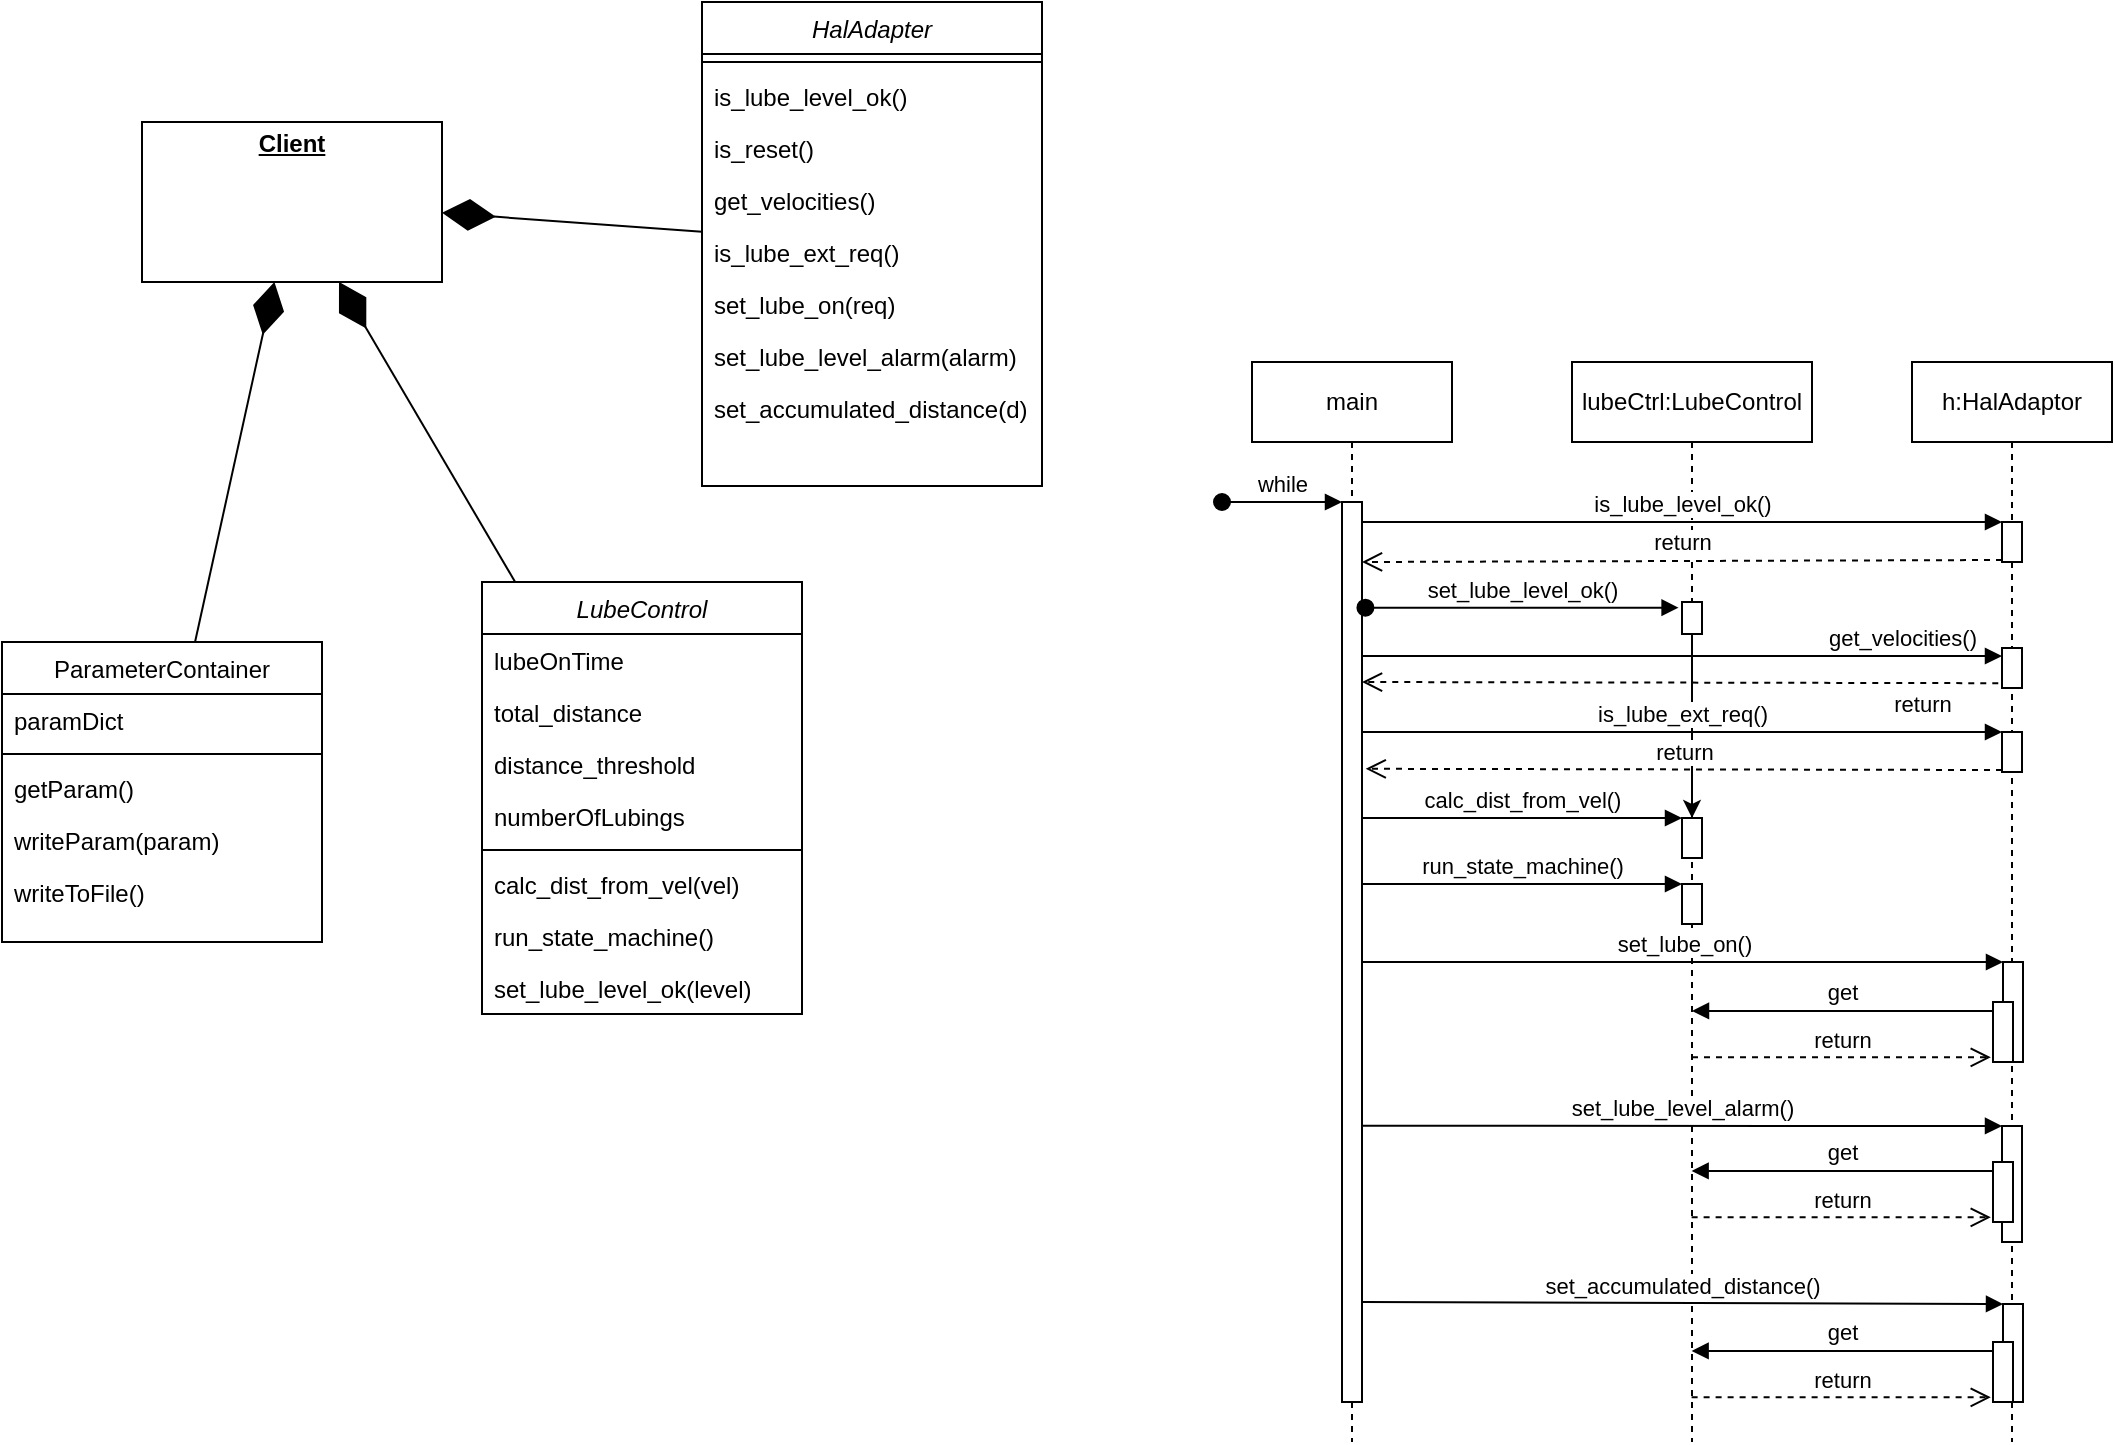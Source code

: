 <mxfile version="17.2.4" type="device"><diagram id="C5RBs43oDa-KdzZeNtuy" name="Page-1"><mxGraphModel dx="969" dy="732" grid="1" gridSize="10" guides="1" tooltips="1" connect="1" arrows="1" fold="1" page="1" pageScale="1" pageWidth="1169" pageHeight="827" math="0" shadow="0"><root><mxCell id="WIyWlLk6GJQsqaUBKTNV-0"/><mxCell id="WIyWlLk6GJQsqaUBKTNV-1" parent="WIyWlLk6GJQsqaUBKTNV-0"/><mxCell id="zkfFHV4jXpPFQw0GAbJ--0" value="LubeControl" style="swimlane;fontStyle=2;align=center;verticalAlign=top;childLayout=stackLayout;horizontal=1;startSize=26;horizontalStack=0;resizeParent=1;resizeLast=0;collapsible=1;marginBottom=0;rounded=0;shadow=0;strokeWidth=1;" parent="WIyWlLk6GJQsqaUBKTNV-1" vertex="1"><mxGeometry x="290" y="350" width="160" height="216" as="geometry"><mxRectangle x="230" y="140" width="160" height="26" as="alternateBounds"/></mxGeometry></mxCell><mxCell id="zkfFHV4jXpPFQw0GAbJ--1" value="lubeOnTime" style="text;align=left;verticalAlign=top;spacingLeft=4;spacingRight=4;overflow=hidden;rotatable=0;points=[[0,0.5],[1,0.5]];portConstraint=eastwest;" parent="zkfFHV4jXpPFQw0GAbJ--0" vertex="1"><mxGeometry y="26" width="160" height="26" as="geometry"/></mxCell><mxCell id="zkfFHV4jXpPFQw0GAbJ--2" value="total_distance" style="text;align=left;verticalAlign=top;spacingLeft=4;spacingRight=4;overflow=hidden;rotatable=0;points=[[0,0.5],[1,0.5]];portConstraint=eastwest;rounded=0;shadow=0;html=0;" parent="zkfFHV4jXpPFQw0GAbJ--0" vertex="1"><mxGeometry y="52" width="160" height="26" as="geometry"/></mxCell><mxCell id="zkfFHV4jXpPFQw0GAbJ--3" value="distance_threshold" style="text;align=left;verticalAlign=top;spacingLeft=4;spacingRight=4;overflow=hidden;rotatable=0;points=[[0,0.5],[1,0.5]];portConstraint=eastwest;rounded=0;shadow=0;html=0;" parent="zkfFHV4jXpPFQw0GAbJ--0" vertex="1"><mxGeometry y="78" width="160" height="26" as="geometry"/></mxCell><mxCell id="XJZl6tjJVROQnaD0av5X-0" value="numberOfLubings" style="text;align=left;verticalAlign=top;spacingLeft=4;spacingRight=4;overflow=hidden;rotatable=0;points=[[0,0.5],[1,0.5]];portConstraint=eastwest;rounded=0;shadow=0;html=0;" vertex="1" parent="zkfFHV4jXpPFQw0GAbJ--0"><mxGeometry y="104" width="160" height="26" as="geometry"/></mxCell><mxCell id="zkfFHV4jXpPFQw0GAbJ--4" value="" style="line;html=1;strokeWidth=1;align=left;verticalAlign=middle;spacingTop=-1;spacingLeft=3;spacingRight=3;rotatable=0;labelPosition=right;points=[];portConstraint=eastwest;" parent="zkfFHV4jXpPFQw0GAbJ--0" vertex="1"><mxGeometry y="130" width="160" height="8" as="geometry"/></mxCell><mxCell id="zkfFHV4jXpPFQw0GAbJ--5" value="calc_dist_from_vel(vel)" style="text;align=left;verticalAlign=top;spacingLeft=4;spacingRight=4;overflow=hidden;rotatable=0;points=[[0,0.5],[1,0.5]];portConstraint=eastwest;" parent="zkfFHV4jXpPFQw0GAbJ--0" vertex="1"><mxGeometry y="138" width="160" height="26" as="geometry"/></mxCell><mxCell id="XJZl6tjJVROQnaD0av5X-1" value="run_state_machine()" style="text;align=left;verticalAlign=top;spacingLeft=4;spacingRight=4;overflow=hidden;rotatable=0;points=[[0,0.5],[1,0.5]];portConstraint=eastwest;" vertex="1" parent="zkfFHV4jXpPFQw0GAbJ--0"><mxGeometry y="164" width="160" height="26" as="geometry"/></mxCell><mxCell id="XJZl6tjJVROQnaD0av5X-2" value="set_lube_level_ok(level)" style="text;align=left;verticalAlign=top;spacingLeft=4;spacingRight=4;overflow=hidden;rotatable=0;points=[[0,0.5],[1,0.5]];portConstraint=eastwest;" vertex="1" parent="zkfFHV4jXpPFQw0GAbJ--0"><mxGeometry y="190" width="160" height="26" as="geometry"/></mxCell><mxCell id="zkfFHV4jXpPFQw0GAbJ--17" value="ParameterContainer" style="swimlane;fontStyle=0;align=center;verticalAlign=top;childLayout=stackLayout;horizontal=1;startSize=26;horizontalStack=0;resizeParent=1;resizeLast=0;collapsible=1;marginBottom=0;rounded=0;shadow=0;strokeWidth=1;" parent="WIyWlLk6GJQsqaUBKTNV-1" vertex="1"><mxGeometry x="50" y="380" width="160" height="150" as="geometry"><mxRectangle x="550" y="140" width="160" height="26" as="alternateBounds"/></mxGeometry></mxCell><mxCell id="zkfFHV4jXpPFQw0GAbJ--18" value="paramDict" style="text;align=left;verticalAlign=top;spacingLeft=4;spacingRight=4;overflow=hidden;rotatable=0;points=[[0,0.5],[1,0.5]];portConstraint=eastwest;" parent="zkfFHV4jXpPFQw0GAbJ--17" vertex="1"><mxGeometry y="26" width="160" height="26" as="geometry"/></mxCell><mxCell id="zkfFHV4jXpPFQw0GAbJ--23" value="" style="line;html=1;strokeWidth=1;align=left;verticalAlign=middle;spacingTop=-1;spacingLeft=3;spacingRight=3;rotatable=0;labelPosition=right;points=[];portConstraint=eastwest;" parent="zkfFHV4jXpPFQw0GAbJ--17" vertex="1"><mxGeometry y="52" width="160" height="8" as="geometry"/></mxCell><mxCell id="zkfFHV4jXpPFQw0GAbJ--24" value="getParam()" style="text;align=left;verticalAlign=top;spacingLeft=4;spacingRight=4;overflow=hidden;rotatable=0;points=[[0,0.5],[1,0.5]];portConstraint=eastwest;" parent="zkfFHV4jXpPFQw0GAbJ--17" vertex="1"><mxGeometry y="60" width="160" height="26" as="geometry"/></mxCell><mxCell id="zkfFHV4jXpPFQw0GAbJ--25" value="writeParam(param)" style="text;align=left;verticalAlign=top;spacingLeft=4;spacingRight=4;overflow=hidden;rotatable=0;points=[[0,0.5],[1,0.5]];portConstraint=eastwest;" parent="zkfFHV4jXpPFQw0GAbJ--17" vertex="1"><mxGeometry y="86" width="160" height="26" as="geometry"/></mxCell><mxCell id="XJZl6tjJVROQnaD0av5X-8" value="writeToFile()" style="text;align=left;verticalAlign=top;spacingLeft=4;spacingRight=4;overflow=hidden;rotatable=0;points=[[0,0.5],[1,0.5]];portConstraint=eastwest;" vertex="1" parent="zkfFHV4jXpPFQw0GAbJ--17"><mxGeometry y="112" width="160" height="26" as="geometry"/></mxCell><mxCell id="XJZl6tjJVROQnaD0av5X-3" value="main" style="shape=umlLifeline;perimeter=lifelinePerimeter;whiteSpace=wrap;html=1;container=1;collapsible=0;recursiveResize=0;outlineConnect=0;" vertex="1" parent="WIyWlLk6GJQsqaUBKTNV-1"><mxGeometry x="675" y="240" width="100" height="540" as="geometry"/></mxCell><mxCell id="XJZl6tjJVROQnaD0av5X-4" value="" style="html=1;points=[];perimeter=orthogonalPerimeter;" vertex="1" parent="XJZl6tjJVROQnaD0av5X-3"><mxGeometry x="45" y="70" width="10" height="450" as="geometry"/></mxCell><mxCell id="XJZl6tjJVROQnaD0av5X-5" value="while" style="html=1;verticalAlign=bottom;startArrow=oval;endArrow=block;startSize=8;rounded=0;" edge="1" target="XJZl6tjJVROQnaD0av5X-4" parent="XJZl6tjJVROQnaD0av5X-3"><mxGeometry relative="1" as="geometry"><mxPoint x="-15" y="70" as="sourcePoint"/></mxGeometry></mxCell><mxCell id="XJZl6tjJVROQnaD0av5X-6" value="lubeCtrl:LubeControl" style="shape=umlLifeline;perimeter=lifelinePerimeter;whiteSpace=wrap;html=1;container=1;collapsible=0;recursiveResize=0;outlineConnect=0;" vertex="1" parent="WIyWlLk6GJQsqaUBKTNV-1"><mxGeometry x="835" y="240" width="120" height="540" as="geometry"/></mxCell><mxCell id="XJZl6tjJVROQnaD0av5X-57" value="" style="edgeStyle=orthogonalEdgeStyle;rounded=0;orthogonalLoop=1;jettySize=auto;html=1;" edge="1" parent="XJZl6tjJVROQnaD0av5X-6" source="XJZl6tjJVROQnaD0av5X-24" target="XJZl6tjJVROQnaD0av5X-36"><mxGeometry relative="1" as="geometry"/></mxCell><mxCell id="XJZl6tjJVROQnaD0av5X-24" value="" style="html=1;points=[];perimeter=orthogonalPerimeter;" vertex="1" parent="XJZl6tjJVROQnaD0av5X-6"><mxGeometry x="55" y="120" width="10" height="16" as="geometry"/></mxCell><mxCell id="XJZl6tjJVROQnaD0av5X-36" value="" style="html=1;points=[];perimeter=orthogonalPerimeter;" vertex="1" parent="XJZl6tjJVROQnaD0av5X-6"><mxGeometry x="55" y="228" width="10" height="20" as="geometry"/></mxCell><mxCell id="XJZl6tjJVROQnaD0av5X-39" value="" style="html=1;points=[];perimeter=orthogonalPerimeter;" vertex="1" parent="XJZl6tjJVROQnaD0av5X-6"><mxGeometry x="55" y="261" width="10" height="20" as="geometry"/></mxCell><mxCell id="XJZl6tjJVROQnaD0av5X-40" value="run_state_machine()" style="html=1;verticalAlign=bottom;endArrow=block;entryX=0;entryY=0;rounded=0;" edge="1" target="XJZl6tjJVROQnaD0av5X-39" parent="XJZl6tjJVROQnaD0av5X-6"><mxGeometry relative="1" as="geometry"><mxPoint x="-105" y="261" as="sourcePoint"/></mxGeometry></mxCell><mxCell id="XJZl6tjJVROQnaD0av5X-7" value="h:HalAdaptor" style="shape=umlLifeline;perimeter=lifelinePerimeter;whiteSpace=wrap;html=1;container=1;collapsible=0;recursiveResize=0;outlineConnect=0;" vertex="1" parent="WIyWlLk6GJQsqaUBKTNV-1"><mxGeometry x="1005" y="240" width="100" height="540" as="geometry"/></mxCell><mxCell id="XJZl6tjJVROQnaD0av5X-26" value="" style="html=1;points=[];perimeter=orthogonalPerimeter;" vertex="1" parent="XJZl6tjJVROQnaD0av5X-7"><mxGeometry x="45" y="80" width="10" height="20" as="geometry"/></mxCell><mxCell id="XJZl6tjJVROQnaD0av5X-29" value="" style="html=1;points=[];perimeter=orthogonalPerimeter;" vertex="1" parent="XJZl6tjJVROQnaD0av5X-7"><mxGeometry x="45" y="143" width="10" height="20" as="geometry"/></mxCell><mxCell id="XJZl6tjJVROQnaD0av5X-33" value="" style="html=1;points=[];perimeter=orthogonalPerimeter;" vertex="1" parent="XJZl6tjJVROQnaD0av5X-7"><mxGeometry x="45" y="185" width="10" height="20" as="geometry"/></mxCell><mxCell id="XJZl6tjJVROQnaD0av5X-41" value="" style="html=1;points=[];perimeter=orthogonalPerimeter;" vertex="1" parent="XJZl6tjJVROQnaD0av5X-7"><mxGeometry x="45.5" y="300" width="10" height="50" as="geometry"/></mxCell><mxCell id="XJZl6tjJVROQnaD0av5X-43" value="" style="html=1;points=[];perimeter=orthogonalPerimeter;" vertex="1" parent="XJZl6tjJVROQnaD0av5X-7"><mxGeometry x="45" y="382" width="10" height="58" as="geometry"/></mxCell><mxCell id="XJZl6tjJVROQnaD0av5X-45" value="set_accumulated_distance()" style="html=1;verticalAlign=bottom;endArrow=block;entryX=0;entryY=0;rounded=0;" edge="1" target="XJZl6tjJVROQnaD0av5X-46" parent="XJZl6tjJVROQnaD0av5X-7"><mxGeometry relative="1" as="geometry"><mxPoint x="-275" y="470" as="sourcePoint"/></mxGeometry></mxCell><mxCell id="XJZl6tjJVROQnaD0av5X-46" value="" style="html=1;points=[];perimeter=orthogonalPerimeter;" vertex="1" parent="XJZl6tjJVROQnaD0av5X-7"><mxGeometry x="45.5" y="471" width="10" height="49" as="geometry"/></mxCell><mxCell id="XJZl6tjJVROQnaD0av5X-47" value="" style="html=1;points=[];perimeter=orthogonalPerimeter;" vertex="1" parent="XJZl6tjJVROQnaD0av5X-7"><mxGeometry x="40.5" y="320" width="10" height="30" as="geometry"/></mxCell><mxCell id="XJZl6tjJVROQnaD0av5X-50" value="" style="html=1;points=[];perimeter=orthogonalPerimeter;" vertex="1" parent="XJZl6tjJVROQnaD0av5X-7"><mxGeometry x="40.5" y="400" width="10" height="30" as="geometry"/></mxCell><mxCell id="XJZl6tjJVROQnaD0av5X-51" value="get" style="html=1;verticalAlign=bottom;endArrow=block;rounded=0;exitX=0.029;exitY=0.149;exitDx=0;exitDy=0;exitPerimeter=0;" edge="1" source="XJZl6tjJVROQnaD0av5X-50" parent="XJZl6tjJVROQnaD0av5X-7"><mxGeometry relative="1" as="geometry"><mxPoint x="-29.5" y="389" as="sourcePoint"/><mxPoint x="-110.19" y="404.47" as="targetPoint"/></mxGeometry></mxCell><mxCell id="XJZl6tjJVROQnaD0av5X-52" value="return" style="html=1;verticalAlign=bottom;endArrow=open;dashed=1;endSize=8;rounded=0;entryX=-0.109;entryY=0.922;entryDx=0;entryDy=0;entryPerimeter=0;" edge="1" target="XJZl6tjJVROQnaD0av5X-50" parent="XJZl6tjJVROQnaD0av5X-7"><mxGeometry relative="1" as="geometry"><mxPoint x="-29.5" y="465" as="targetPoint"/><mxPoint x="-110.19" y="427.66" as="sourcePoint"/></mxGeometry></mxCell><mxCell id="XJZl6tjJVROQnaD0av5X-53" value="" style="html=1;points=[];perimeter=orthogonalPerimeter;" vertex="1" parent="XJZl6tjJVROQnaD0av5X-7"><mxGeometry x="40.5" y="490" width="10" height="30" as="geometry"/></mxCell><mxCell id="XJZl6tjJVROQnaD0av5X-54" value="get" style="html=1;verticalAlign=bottom;endArrow=block;rounded=0;exitX=0.029;exitY=0.149;exitDx=0;exitDy=0;exitPerimeter=0;" edge="1" source="XJZl6tjJVROQnaD0av5X-53" parent="XJZl6tjJVROQnaD0av5X-7"><mxGeometry relative="1" as="geometry"><mxPoint x="-1034.5" y="239" as="sourcePoint"/><mxPoint x="-110.19" y="494.47" as="targetPoint"/></mxGeometry></mxCell><mxCell id="XJZl6tjJVROQnaD0av5X-55" value="return" style="html=1;verticalAlign=bottom;endArrow=open;dashed=1;endSize=8;rounded=0;entryX=-0.109;entryY=0.922;entryDx=0;entryDy=0;entryPerimeter=0;" edge="1" target="XJZl6tjJVROQnaD0av5X-53" parent="XJZl6tjJVROQnaD0av5X-7"><mxGeometry relative="1" as="geometry"><mxPoint x="-1034.5" y="315" as="targetPoint"/><mxPoint x="-110.19" y="517.66" as="sourcePoint"/></mxGeometry></mxCell><mxCell id="XJZl6tjJVROQnaD0av5X-9" value="HalAdapter" style="swimlane;fontStyle=2;align=center;verticalAlign=top;childLayout=stackLayout;horizontal=1;startSize=26;horizontalStack=0;resizeParent=1;resizeLast=0;collapsible=1;marginBottom=0;rounded=0;shadow=0;strokeWidth=1;" vertex="1" parent="WIyWlLk6GJQsqaUBKTNV-1"><mxGeometry x="400" y="60" width="170" height="242" as="geometry"><mxRectangle x="230" y="140" width="160" height="26" as="alternateBounds"/></mxGeometry></mxCell><mxCell id="XJZl6tjJVROQnaD0av5X-14" value="" style="line;html=1;strokeWidth=1;align=left;verticalAlign=middle;spacingTop=-1;spacingLeft=3;spacingRight=3;rotatable=0;labelPosition=right;points=[];portConstraint=eastwest;" vertex="1" parent="XJZl6tjJVROQnaD0av5X-9"><mxGeometry y="26" width="170" height="8" as="geometry"/></mxCell><mxCell id="XJZl6tjJVROQnaD0av5X-10" value="is_lube_level_ok()" style="text;align=left;verticalAlign=top;spacingLeft=4;spacingRight=4;overflow=hidden;rotatable=0;points=[[0,0.5],[1,0.5]];portConstraint=eastwest;" vertex="1" parent="XJZl6tjJVROQnaD0av5X-9"><mxGeometry y="34" width="170" height="26" as="geometry"/></mxCell><mxCell id="XJZl6tjJVROQnaD0av5X-11" value="is_reset()" style="text;align=left;verticalAlign=top;spacingLeft=4;spacingRight=4;overflow=hidden;rotatable=0;points=[[0,0.5],[1,0.5]];portConstraint=eastwest;rounded=0;shadow=0;html=0;" vertex="1" parent="XJZl6tjJVROQnaD0av5X-9"><mxGeometry y="60" width="170" height="26" as="geometry"/></mxCell><mxCell id="XJZl6tjJVROQnaD0av5X-13" value="get_velocities()" style="text;align=left;verticalAlign=top;spacingLeft=4;spacingRight=4;overflow=hidden;rotatable=0;points=[[0,0.5],[1,0.5]];portConstraint=eastwest;rounded=0;shadow=0;html=0;" vertex="1" parent="XJZl6tjJVROQnaD0av5X-9"><mxGeometry y="86" width="170" height="26" as="geometry"/></mxCell><mxCell id="XJZl6tjJVROQnaD0av5X-21" value="is_lube_ext_req()" style="text;align=left;verticalAlign=top;spacingLeft=4;spacingRight=4;overflow=hidden;rotatable=0;points=[[0,0.5],[1,0.5]];portConstraint=eastwest;rounded=0;shadow=0;html=0;" vertex="1" parent="XJZl6tjJVROQnaD0av5X-9"><mxGeometry y="112" width="170" height="26" as="geometry"/></mxCell><mxCell id="XJZl6tjJVROQnaD0av5X-20" value="set_lube_on(req)" style="text;align=left;verticalAlign=top;spacingLeft=4;spacingRight=4;overflow=hidden;rotatable=0;points=[[0,0.5],[1,0.5]];portConstraint=eastwest;rounded=0;shadow=0;html=0;" vertex="1" parent="XJZl6tjJVROQnaD0av5X-9"><mxGeometry y="138" width="170" height="26" as="geometry"/></mxCell><mxCell id="XJZl6tjJVROQnaD0av5X-19" value="set_lube_level_alarm(alarm)" style="text;align=left;verticalAlign=top;spacingLeft=4;spacingRight=4;overflow=hidden;rotatable=0;points=[[0,0.5],[1,0.5]];portConstraint=eastwest;rounded=0;shadow=0;html=0;" vertex="1" parent="XJZl6tjJVROQnaD0av5X-9"><mxGeometry y="164" width="170" height="26" as="geometry"/></mxCell><mxCell id="XJZl6tjJVROQnaD0av5X-22" value="set_accumulated_distance(d)" style="text;align=left;verticalAlign=top;spacingLeft=4;spacingRight=4;overflow=hidden;rotatable=0;points=[[0,0.5],[1,0.5]];portConstraint=eastwest;rounded=0;shadow=0;html=0;" vertex="1" parent="XJZl6tjJVROQnaD0av5X-9"><mxGeometry y="190" width="170" height="26" as="geometry"/></mxCell><mxCell id="XJZl6tjJVROQnaD0av5X-25" value="set_lube_level_ok()" style="html=1;verticalAlign=bottom;startArrow=oval;endArrow=block;startSize=8;rounded=0;exitX=1.171;exitY=0.126;exitDx=0;exitDy=0;exitPerimeter=0;entryX=-0.171;entryY=0.179;entryDx=0;entryDy=0;entryPerimeter=0;" edge="1" target="XJZl6tjJVROQnaD0av5X-24" parent="WIyWlLk6GJQsqaUBKTNV-1"><mxGeometry relative="1" as="geometry"><mxPoint x="731.71" y="362.84" as="sourcePoint"/><mxPoint x="894.5" y="364.98" as="targetPoint"/></mxGeometry></mxCell><mxCell id="XJZl6tjJVROQnaD0av5X-27" value="is_lube_level_ok()" style="html=1;verticalAlign=bottom;endArrow=block;entryX=0;entryY=0;rounded=0;" edge="1" target="XJZl6tjJVROQnaD0av5X-26" parent="WIyWlLk6GJQsqaUBKTNV-1"><mxGeometry relative="1" as="geometry"><mxPoint x="730" y="320" as="sourcePoint"/></mxGeometry></mxCell><mxCell id="XJZl6tjJVROQnaD0av5X-28" value="return" style="html=1;verticalAlign=bottom;endArrow=open;dashed=1;endSize=8;exitX=0;exitY=0.95;rounded=0;" edge="1" source="XJZl6tjJVROQnaD0av5X-26" parent="WIyWlLk6GJQsqaUBKTNV-1"><mxGeometry relative="1" as="geometry"><mxPoint x="730" y="340" as="targetPoint"/></mxGeometry></mxCell><mxCell id="XJZl6tjJVROQnaD0av5X-30" value="get_velocities()" style="html=1;verticalAlign=bottom;endArrow=block;entryX=0;entryY=0;rounded=0;" edge="1" parent="WIyWlLk6GJQsqaUBKTNV-1"><mxGeometry x="0.688" relative="1" as="geometry"><mxPoint x="730" y="387" as="sourcePoint"/><mxPoint x="1050" y="387" as="targetPoint"/><mxPoint as="offset"/></mxGeometry></mxCell><mxCell id="XJZl6tjJVROQnaD0av5X-35" value="return" style="html=1;verticalAlign=bottom;endArrow=open;dashed=1;endSize=8;exitX=0;exitY=0.95;rounded=0;entryX=1.186;entryY=0.272;entryDx=0;entryDy=0;entryPerimeter=0;" edge="1" source="XJZl6tjJVROQnaD0av5X-33" parent="WIyWlLk6GJQsqaUBKTNV-1"><mxGeometry relative="1" as="geometry"><mxPoint x="731.86" y="443.4" as="targetPoint"/></mxGeometry></mxCell><mxCell id="XJZl6tjJVROQnaD0av5X-34" value="is_lube_ext_req()" style="html=1;verticalAlign=bottom;endArrow=block;entryX=0;entryY=0;rounded=0;" edge="1" target="XJZl6tjJVROQnaD0av5X-33" parent="WIyWlLk6GJQsqaUBKTNV-1"><mxGeometry relative="1" as="geometry"><mxPoint x="730" y="425" as="sourcePoint"/></mxGeometry></mxCell><mxCell id="XJZl6tjJVROQnaD0av5X-37" value="calc_dist_from_vel()" style="html=1;verticalAlign=bottom;endArrow=block;entryX=0;entryY=0;rounded=0;" edge="1" target="XJZl6tjJVROQnaD0av5X-36" parent="WIyWlLk6GJQsqaUBKTNV-1"><mxGeometry relative="1" as="geometry"><mxPoint x="730" y="468" as="sourcePoint"/></mxGeometry></mxCell><mxCell id="XJZl6tjJVROQnaD0av5X-42" value="set_lube_on()" style="html=1;verticalAlign=bottom;endArrow=block;entryX=0;entryY=0;rounded=0;" edge="1" target="XJZl6tjJVROQnaD0av5X-41" parent="WIyWlLk6GJQsqaUBKTNV-1"><mxGeometry relative="1" as="geometry"><mxPoint x="730" y="540" as="sourcePoint"/></mxGeometry></mxCell><mxCell id="XJZl6tjJVROQnaD0av5X-48" value="get" style="html=1;verticalAlign=bottom;endArrow=block;rounded=0;exitX=0.029;exitY=0.149;exitDx=0;exitDy=0;exitPerimeter=0;" edge="1" target="XJZl6tjJVROQnaD0av5X-6" parent="WIyWlLk6GJQsqaUBKTNV-1" source="XJZl6tjJVROQnaD0av5X-47"><mxGeometry relative="1" as="geometry"><mxPoint x="975.5" y="549" as="sourcePoint"/></mxGeometry></mxCell><mxCell id="XJZl6tjJVROQnaD0av5X-49" value="return" style="html=1;verticalAlign=bottom;endArrow=open;dashed=1;endSize=8;rounded=0;entryX=-0.109;entryY=0.922;entryDx=0;entryDy=0;entryPerimeter=0;" edge="1" source="XJZl6tjJVROQnaD0av5X-6" parent="WIyWlLk6GJQsqaUBKTNV-1" target="XJZl6tjJVROQnaD0av5X-47"><mxGeometry relative="1" as="geometry"><mxPoint x="975.5" y="625" as="targetPoint"/><mxPoint x="970" y="590" as="sourcePoint"/></mxGeometry></mxCell><mxCell id="XJZl6tjJVROQnaD0av5X-44" value="set_lube_level_alarm()" style="html=1;verticalAlign=bottom;endArrow=block;entryX=0;entryY=0;rounded=0;exitX=1.043;exitY=0.693;exitDx=0;exitDy=0;exitPerimeter=0;" edge="1" target="XJZl6tjJVROQnaD0av5X-43" parent="WIyWlLk6GJQsqaUBKTNV-1" source="XJZl6tjJVROQnaD0av5X-4"><mxGeometry relative="1" as="geometry"><mxPoint x="724" y="622" as="sourcePoint"/></mxGeometry></mxCell><mxCell id="XJZl6tjJVROQnaD0av5X-56" value="return" style="html=1;verticalAlign=bottom;endArrow=open;dashed=1;endSize=8;exitX=0;exitY=0.95;rounded=0;entryX=1.186;entryY=0.272;entryDx=0;entryDy=0;entryPerimeter=0;" edge="1" parent="WIyWlLk6GJQsqaUBKTNV-1"><mxGeometry x="-0.76" y="19" relative="1" as="geometry"><mxPoint x="730.0" y="400.0" as="targetPoint"/><mxPoint x="1048.14" y="400.6" as="sourcePoint"/><mxPoint as="offset"/></mxGeometry></mxCell><mxCell id="XJZl6tjJVROQnaD0av5X-58" value="&lt;p style=&quot;margin: 0px ; margin-top: 4px ; text-align: center ; text-decoration: underline&quot;&gt;&lt;b&gt;Client&lt;/b&gt;&lt;/p&gt;" style="verticalAlign=top;align=left;overflow=fill;fontSize=12;fontFamily=Helvetica;html=1;" vertex="1" parent="WIyWlLk6GJQsqaUBKTNV-1"><mxGeometry x="120" y="120" width="150" height="80" as="geometry"/></mxCell><mxCell id="XJZl6tjJVROQnaD0av5X-59" value="" style="endArrow=diamondThin;endFill=1;endSize=24;html=1;rounded=0;" edge="1" parent="WIyWlLk6GJQsqaUBKTNV-1" source="XJZl6tjJVROQnaD0av5X-9" target="XJZl6tjJVROQnaD0av5X-58"><mxGeometry width="160" relative="1" as="geometry"><mxPoint x="480" y="290" as="sourcePoint"/><mxPoint x="330" y="110" as="targetPoint"/></mxGeometry></mxCell><mxCell id="XJZl6tjJVROQnaD0av5X-60" value="" style="endArrow=diamondThin;endFill=1;endSize=24;html=1;rounded=0;" edge="1" parent="WIyWlLk6GJQsqaUBKTNV-1" source="zkfFHV4jXpPFQw0GAbJ--0" target="XJZl6tjJVROQnaD0av5X-58"><mxGeometry width="160" relative="1" as="geometry"><mxPoint x="400" y="174.845" as="sourcePoint"/><mxPoint x="270" y="165.431" as="targetPoint"/></mxGeometry></mxCell><mxCell id="XJZl6tjJVROQnaD0av5X-61" value="" style="endArrow=diamondThin;endFill=1;endSize=24;html=1;rounded=0;" edge="1" parent="WIyWlLk6GJQsqaUBKTNV-1" source="zkfFHV4jXpPFQw0GAbJ--17" target="XJZl6tjJVROQnaD0av5X-58"><mxGeometry width="160" relative="1" as="geometry"><mxPoint x="330.377" y="370" as="sourcePoint"/><mxPoint x="220.786" y="200" as="targetPoint"/></mxGeometry></mxCell></root></mxGraphModel></diagram></mxfile>